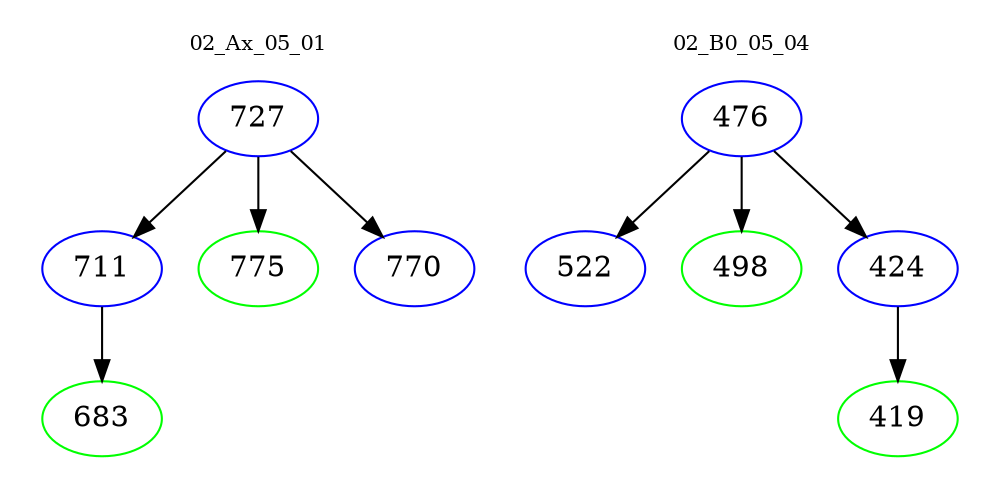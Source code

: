 digraph{
subgraph cluster_0 {
color = white
label = "02_Ax_05_01";
fontsize=10;
T0_727 [label="727", color="blue"]
T0_727 -> T0_711 [color="black"]
T0_711 [label="711", color="blue"]
T0_711 -> T0_683 [color="black"]
T0_683 [label="683", color="green"]
T0_727 -> T0_775 [color="black"]
T0_775 [label="775", color="green"]
T0_727 -> T0_770 [color="black"]
T0_770 [label="770", color="blue"]
}
subgraph cluster_1 {
color = white
label = "02_B0_05_04";
fontsize=10;
T1_476 [label="476", color="blue"]
T1_476 -> T1_522 [color="black"]
T1_522 [label="522", color="blue"]
T1_476 -> T1_498 [color="black"]
T1_498 [label="498", color="green"]
T1_476 -> T1_424 [color="black"]
T1_424 [label="424", color="blue"]
T1_424 -> T1_419 [color="black"]
T1_419 [label="419", color="green"]
}
}
